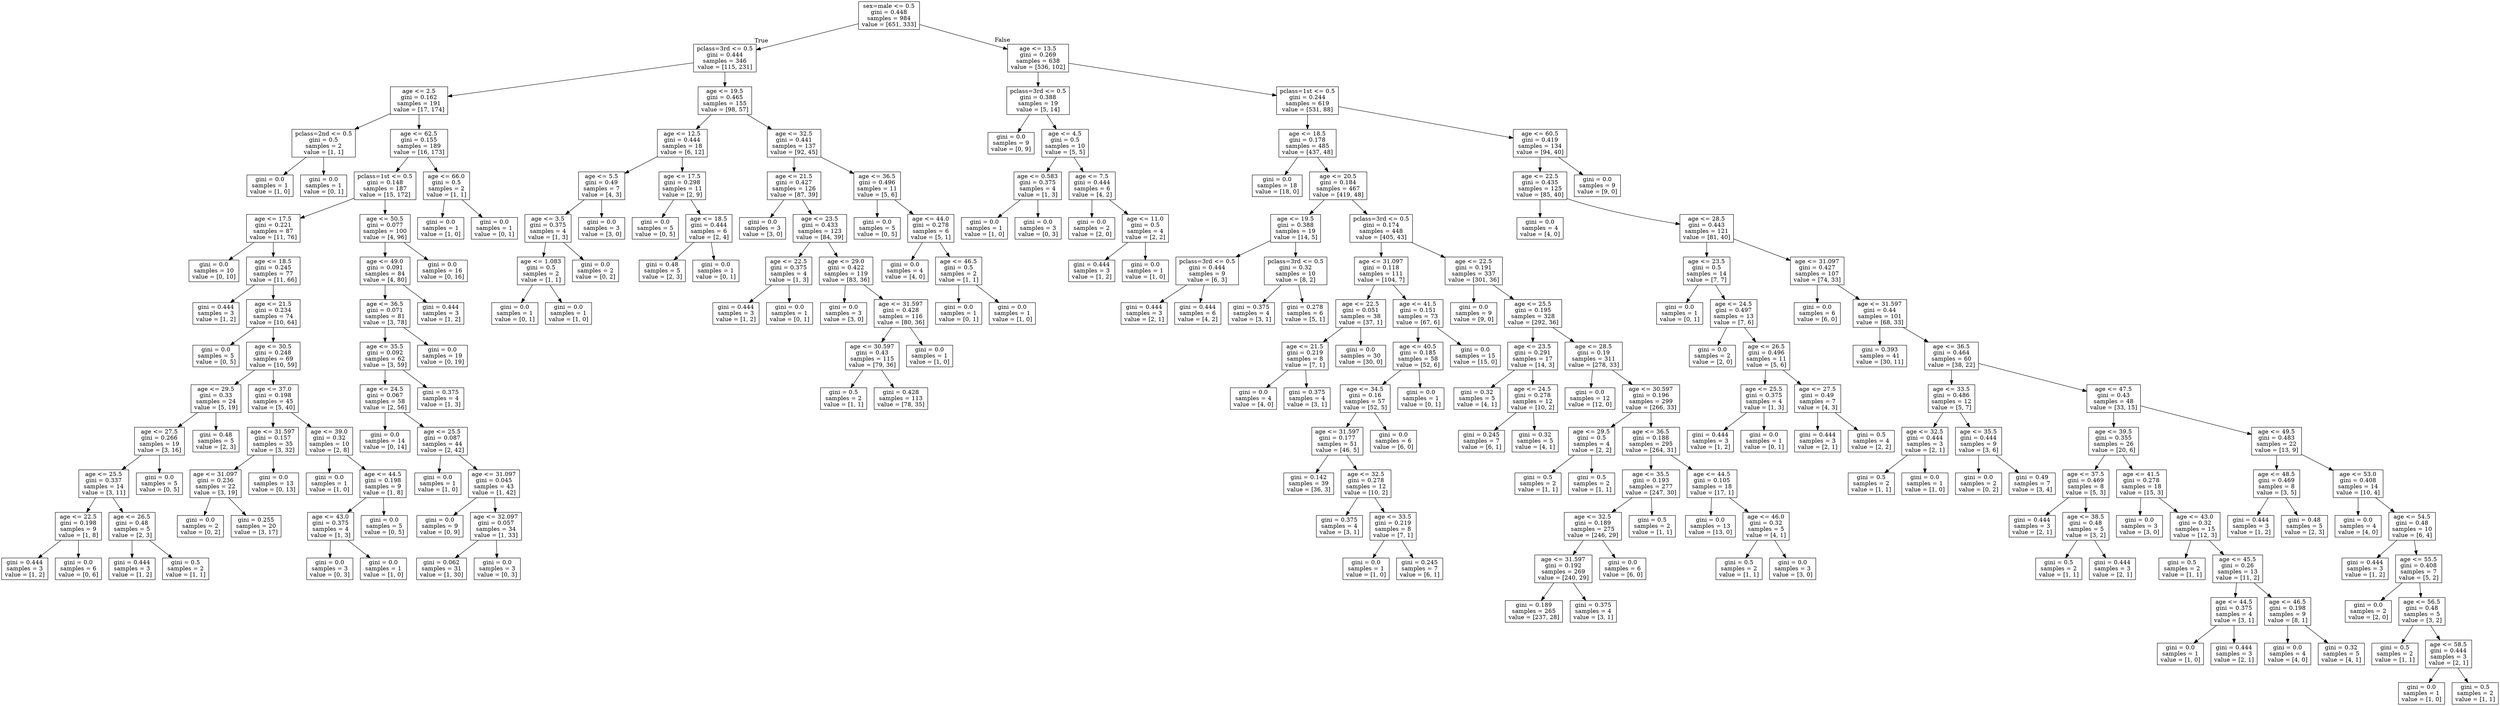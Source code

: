 digraph Tree {
node [shape=box] ;
0 [label="sex=male <= 0.5\ngini = 0.448\nsamples = 984\nvalue = [651, 333]"] ;
1 [label="pclass=3rd <= 0.5\ngini = 0.444\nsamples = 346\nvalue = [115, 231]"] ;
0 -> 1 [labeldistance=2.5, labelangle=45, headlabel="True"] ;
2 [label="age <= 2.5\ngini = 0.162\nsamples = 191\nvalue = [17, 174]"] ;
1 -> 2 ;
3 [label="pclass=2nd <= 0.5\ngini = 0.5\nsamples = 2\nvalue = [1, 1]"] ;
2 -> 3 ;
4 [label="gini = 0.0\nsamples = 1\nvalue = [1, 0]"] ;
3 -> 4 ;
5 [label="gini = 0.0\nsamples = 1\nvalue = [0, 1]"] ;
3 -> 5 ;
6 [label="age <= 62.5\ngini = 0.155\nsamples = 189\nvalue = [16, 173]"] ;
2 -> 6 ;
7 [label="pclass=1st <= 0.5\ngini = 0.148\nsamples = 187\nvalue = [15, 172]"] ;
6 -> 7 ;
8 [label="age <= 17.5\ngini = 0.221\nsamples = 87\nvalue = [11, 76]"] ;
7 -> 8 ;
9 [label="gini = 0.0\nsamples = 10\nvalue = [0, 10]"] ;
8 -> 9 ;
10 [label="age <= 18.5\ngini = 0.245\nsamples = 77\nvalue = [11, 66]"] ;
8 -> 10 ;
11 [label="gini = 0.444\nsamples = 3\nvalue = [1, 2]"] ;
10 -> 11 ;
12 [label="age <= 21.5\ngini = 0.234\nsamples = 74\nvalue = [10, 64]"] ;
10 -> 12 ;
13 [label="gini = 0.0\nsamples = 5\nvalue = [0, 5]"] ;
12 -> 13 ;
14 [label="age <= 30.5\ngini = 0.248\nsamples = 69\nvalue = [10, 59]"] ;
12 -> 14 ;
15 [label="age <= 29.5\ngini = 0.33\nsamples = 24\nvalue = [5, 19]"] ;
14 -> 15 ;
16 [label="age <= 27.5\ngini = 0.266\nsamples = 19\nvalue = [3, 16]"] ;
15 -> 16 ;
17 [label="age <= 25.5\ngini = 0.337\nsamples = 14\nvalue = [3, 11]"] ;
16 -> 17 ;
18 [label="age <= 22.5\ngini = 0.198\nsamples = 9\nvalue = [1, 8]"] ;
17 -> 18 ;
19 [label="gini = 0.444\nsamples = 3\nvalue = [1, 2]"] ;
18 -> 19 ;
20 [label="gini = 0.0\nsamples = 6\nvalue = [0, 6]"] ;
18 -> 20 ;
21 [label="age <= 26.5\ngini = 0.48\nsamples = 5\nvalue = [2, 3]"] ;
17 -> 21 ;
22 [label="gini = 0.444\nsamples = 3\nvalue = [1, 2]"] ;
21 -> 22 ;
23 [label="gini = 0.5\nsamples = 2\nvalue = [1, 1]"] ;
21 -> 23 ;
24 [label="gini = 0.0\nsamples = 5\nvalue = [0, 5]"] ;
16 -> 24 ;
25 [label="gini = 0.48\nsamples = 5\nvalue = [2, 3]"] ;
15 -> 25 ;
26 [label="age <= 37.0\ngini = 0.198\nsamples = 45\nvalue = [5, 40]"] ;
14 -> 26 ;
27 [label="age <= 31.597\ngini = 0.157\nsamples = 35\nvalue = [3, 32]"] ;
26 -> 27 ;
28 [label="age <= 31.097\ngini = 0.236\nsamples = 22\nvalue = [3, 19]"] ;
27 -> 28 ;
29 [label="gini = 0.0\nsamples = 2\nvalue = [0, 2]"] ;
28 -> 29 ;
30 [label="gini = 0.255\nsamples = 20\nvalue = [3, 17]"] ;
28 -> 30 ;
31 [label="gini = 0.0\nsamples = 13\nvalue = [0, 13]"] ;
27 -> 31 ;
32 [label="age <= 39.0\ngini = 0.32\nsamples = 10\nvalue = [2, 8]"] ;
26 -> 32 ;
33 [label="gini = 0.0\nsamples = 1\nvalue = [1, 0]"] ;
32 -> 33 ;
34 [label="age <= 44.5\ngini = 0.198\nsamples = 9\nvalue = [1, 8]"] ;
32 -> 34 ;
35 [label="age <= 43.0\ngini = 0.375\nsamples = 4\nvalue = [1, 3]"] ;
34 -> 35 ;
36 [label="gini = 0.0\nsamples = 3\nvalue = [0, 3]"] ;
35 -> 36 ;
37 [label="gini = 0.0\nsamples = 1\nvalue = [1, 0]"] ;
35 -> 37 ;
38 [label="gini = 0.0\nsamples = 5\nvalue = [0, 5]"] ;
34 -> 38 ;
39 [label="age <= 50.5\ngini = 0.077\nsamples = 100\nvalue = [4, 96]"] ;
7 -> 39 ;
40 [label="age <= 49.0\ngini = 0.091\nsamples = 84\nvalue = [4, 80]"] ;
39 -> 40 ;
41 [label="age <= 36.5\ngini = 0.071\nsamples = 81\nvalue = [3, 78]"] ;
40 -> 41 ;
42 [label="age <= 35.5\ngini = 0.092\nsamples = 62\nvalue = [3, 59]"] ;
41 -> 42 ;
43 [label="age <= 24.5\ngini = 0.067\nsamples = 58\nvalue = [2, 56]"] ;
42 -> 43 ;
44 [label="gini = 0.0\nsamples = 14\nvalue = [0, 14]"] ;
43 -> 44 ;
45 [label="age <= 25.5\ngini = 0.087\nsamples = 44\nvalue = [2, 42]"] ;
43 -> 45 ;
46 [label="gini = 0.0\nsamples = 1\nvalue = [1, 0]"] ;
45 -> 46 ;
47 [label="age <= 31.097\ngini = 0.045\nsamples = 43\nvalue = [1, 42]"] ;
45 -> 47 ;
48 [label="gini = 0.0\nsamples = 9\nvalue = [0, 9]"] ;
47 -> 48 ;
49 [label="age <= 32.097\ngini = 0.057\nsamples = 34\nvalue = [1, 33]"] ;
47 -> 49 ;
50 [label="gini = 0.062\nsamples = 31\nvalue = [1, 30]"] ;
49 -> 50 ;
51 [label="gini = 0.0\nsamples = 3\nvalue = [0, 3]"] ;
49 -> 51 ;
52 [label="gini = 0.375\nsamples = 4\nvalue = [1, 3]"] ;
42 -> 52 ;
53 [label="gini = 0.0\nsamples = 19\nvalue = [0, 19]"] ;
41 -> 53 ;
54 [label="gini = 0.444\nsamples = 3\nvalue = [1, 2]"] ;
40 -> 54 ;
55 [label="gini = 0.0\nsamples = 16\nvalue = [0, 16]"] ;
39 -> 55 ;
56 [label="age <= 66.0\ngini = 0.5\nsamples = 2\nvalue = [1, 1]"] ;
6 -> 56 ;
57 [label="gini = 0.0\nsamples = 1\nvalue = [1, 0]"] ;
56 -> 57 ;
58 [label="gini = 0.0\nsamples = 1\nvalue = [0, 1]"] ;
56 -> 58 ;
59 [label="age <= 19.5\ngini = 0.465\nsamples = 155\nvalue = [98, 57]"] ;
1 -> 59 ;
60 [label="age <= 12.5\ngini = 0.444\nsamples = 18\nvalue = [6, 12]"] ;
59 -> 60 ;
61 [label="age <= 5.5\ngini = 0.49\nsamples = 7\nvalue = [4, 3]"] ;
60 -> 61 ;
62 [label="age <= 3.5\ngini = 0.375\nsamples = 4\nvalue = [1, 3]"] ;
61 -> 62 ;
63 [label="age <= 1.083\ngini = 0.5\nsamples = 2\nvalue = [1, 1]"] ;
62 -> 63 ;
64 [label="gini = 0.0\nsamples = 1\nvalue = [0, 1]"] ;
63 -> 64 ;
65 [label="gini = 0.0\nsamples = 1\nvalue = [1, 0]"] ;
63 -> 65 ;
66 [label="gini = 0.0\nsamples = 2\nvalue = [0, 2]"] ;
62 -> 66 ;
67 [label="gini = 0.0\nsamples = 3\nvalue = [3, 0]"] ;
61 -> 67 ;
68 [label="age <= 17.5\ngini = 0.298\nsamples = 11\nvalue = [2, 9]"] ;
60 -> 68 ;
69 [label="gini = 0.0\nsamples = 5\nvalue = [0, 5]"] ;
68 -> 69 ;
70 [label="age <= 18.5\ngini = 0.444\nsamples = 6\nvalue = [2, 4]"] ;
68 -> 70 ;
71 [label="gini = 0.48\nsamples = 5\nvalue = [2, 3]"] ;
70 -> 71 ;
72 [label="gini = 0.0\nsamples = 1\nvalue = [0, 1]"] ;
70 -> 72 ;
73 [label="age <= 32.5\ngini = 0.441\nsamples = 137\nvalue = [92, 45]"] ;
59 -> 73 ;
74 [label="age <= 21.5\ngini = 0.427\nsamples = 126\nvalue = [87, 39]"] ;
73 -> 74 ;
75 [label="gini = 0.0\nsamples = 3\nvalue = [3, 0]"] ;
74 -> 75 ;
76 [label="age <= 23.5\ngini = 0.433\nsamples = 123\nvalue = [84, 39]"] ;
74 -> 76 ;
77 [label="age <= 22.5\ngini = 0.375\nsamples = 4\nvalue = [1, 3]"] ;
76 -> 77 ;
78 [label="gini = 0.444\nsamples = 3\nvalue = [1, 2]"] ;
77 -> 78 ;
79 [label="gini = 0.0\nsamples = 1\nvalue = [0, 1]"] ;
77 -> 79 ;
80 [label="age <= 29.0\ngini = 0.422\nsamples = 119\nvalue = [83, 36]"] ;
76 -> 80 ;
81 [label="gini = 0.0\nsamples = 3\nvalue = [3, 0]"] ;
80 -> 81 ;
82 [label="age <= 31.597\ngini = 0.428\nsamples = 116\nvalue = [80, 36]"] ;
80 -> 82 ;
83 [label="age <= 30.597\ngini = 0.43\nsamples = 115\nvalue = [79, 36]"] ;
82 -> 83 ;
84 [label="gini = 0.5\nsamples = 2\nvalue = [1, 1]"] ;
83 -> 84 ;
85 [label="gini = 0.428\nsamples = 113\nvalue = [78, 35]"] ;
83 -> 85 ;
86 [label="gini = 0.0\nsamples = 1\nvalue = [1, 0]"] ;
82 -> 86 ;
87 [label="age <= 36.5\ngini = 0.496\nsamples = 11\nvalue = [5, 6]"] ;
73 -> 87 ;
88 [label="gini = 0.0\nsamples = 5\nvalue = [0, 5]"] ;
87 -> 88 ;
89 [label="age <= 44.0\ngini = 0.278\nsamples = 6\nvalue = [5, 1]"] ;
87 -> 89 ;
90 [label="gini = 0.0\nsamples = 4\nvalue = [4, 0]"] ;
89 -> 90 ;
91 [label="age <= 46.5\ngini = 0.5\nsamples = 2\nvalue = [1, 1]"] ;
89 -> 91 ;
92 [label="gini = 0.0\nsamples = 1\nvalue = [0, 1]"] ;
91 -> 92 ;
93 [label="gini = 0.0\nsamples = 1\nvalue = [1, 0]"] ;
91 -> 93 ;
94 [label="age <= 13.5\ngini = 0.269\nsamples = 638\nvalue = [536, 102]"] ;
0 -> 94 [labeldistance=2.5, labelangle=-45, headlabel="False"] ;
95 [label="pclass=3rd <= 0.5\ngini = 0.388\nsamples = 19\nvalue = [5, 14]"] ;
94 -> 95 ;
96 [label="gini = 0.0\nsamples = 9\nvalue = [0, 9]"] ;
95 -> 96 ;
97 [label="age <= 4.5\ngini = 0.5\nsamples = 10\nvalue = [5, 5]"] ;
95 -> 97 ;
98 [label="age <= 0.583\ngini = 0.375\nsamples = 4\nvalue = [1, 3]"] ;
97 -> 98 ;
99 [label="gini = 0.0\nsamples = 1\nvalue = [1, 0]"] ;
98 -> 99 ;
100 [label="gini = 0.0\nsamples = 3\nvalue = [0, 3]"] ;
98 -> 100 ;
101 [label="age <= 7.5\ngini = 0.444\nsamples = 6\nvalue = [4, 2]"] ;
97 -> 101 ;
102 [label="gini = 0.0\nsamples = 2\nvalue = [2, 0]"] ;
101 -> 102 ;
103 [label="age <= 11.0\ngini = 0.5\nsamples = 4\nvalue = [2, 2]"] ;
101 -> 103 ;
104 [label="gini = 0.444\nsamples = 3\nvalue = [1, 2]"] ;
103 -> 104 ;
105 [label="gini = 0.0\nsamples = 1\nvalue = [1, 0]"] ;
103 -> 105 ;
106 [label="pclass=1st <= 0.5\ngini = 0.244\nsamples = 619\nvalue = [531, 88]"] ;
94 -> 106 ;
107 [label="age <= 18.5\ngini = 0.178\nsamples = 485\nvalue = [437, 48]"] ;
106 -> 107 ;
108 [label="gini = 0.0\nsamples = 18\nvalue = [18, 0]"] ;
107 -> 108 ;
109 [label="age <= 20.5\ngini = 0.184\nsamples = 467\nvalue = [419, 48]"] ;
107 -> 109 ;
110 [label="age <= 19.5\ngini = 0.388\nsamples = 19\nvalue = [14, 5]"] ;
109 -> 110 ;
111 [label="pclass=3rd <= 0.5\ngini = 0.444\nsamples = 9\nvalue = [6, 3]"] ;
110 -> 111 ;
112 [label="gini = 0.444\nsamples = 3\nvalue = [2, 1]"] ;
111 -> 112 ;
113 [label="gini = 0.444\nsamples = 6\nvalue = [4, 2]"] ;
111 -> 113 ;
114 [label="pclass=3rd <= 0.5\ngini = 0.32\nsamples = 10\nvalue = [8, 2]"] ;
110 -> 114 ;
115 [label="gini = 0.375\nsamples = 4\nvalue = [3, 1]"] ;
114 -> 115 ;
116 [label="gini = 0.278\nsamples = 6\nvalue = [5, 1]"] ;
114 -> 116 ;
117 [label="pclass=3rd <= 0.5\ngini = 0.174\nsamples = 448\nvalue = [405, 43]"] ;
109 -> 117 ;
118 [label="age <= 31.097\ngini = 0.118\nsamples = 111\nvalue = [104, 7]"] ;
117 -> 118 ;
119 [label="age <= 22.5\ngini = 0.051\nsamples = 38\nvalue = [37, 1]"] ;
118 -> 119 ;
120 [label="age <= 21.5\ngini = 0.219\nsamples = 8\nvalue = [7, 1]"] ;
119 -> 120 ;
121 [label="gini = 0.0\nsamples = 4\nvalue = [4, 0]"] ;
120 -> 121 ;
122 [label="gini = 0.375\nsamples = 4\nvalue = [3, 1]"] ;
120 -> 122 ;
123 [label="gini = 0.0\nsamples = 30\nvalue = [30, 0]"] ;
119 -> 123 ;
124 [label="age <= 41.5\ngini = 0.151\nsamples = 73\nvalue = [67, 6]"] ;
118 -> 124 ;
125 [label="age <= 40.5\ngini = 0.185\nsamples = 58\nvalue = [52, 6]"] ;
124 -> 125 ;
126 [label="age <= 34.5\ngini = 0.16\nsamples = 57\nvalue = [52, 5]"] ;
125 -> 126 ;
127 [label="age <= 31.597\ngini = 0.177\nsamples = 51\nvalue = [46, 5]"] ;
126 -> 127 ;
128 [label="gini = 0.142\nsamples = 39\nvalue = [36, 3]"] ;
127 -> 128 ;
129 [label="age <= 32.5\ngini = 0.278\nsamples = 12\nvalue = [10, 2]"] ;
127 -> 129 ;
130 [label="gini = 0.375\nsamples = 4\nvalue = [3, 1]"] ;
129 -> 130 ;
131 [label="age <= 33.5\ngini = 0.219\nsamples = 8\nvalue = [7, 1]"] ;
129 -> 131 ;
132 [label="gini = 0.0\nsamples = 1\nvalue = [1, 0]"] ;
131 -> 132 ;
133 [label="gini = 0.245\nsamples = 7\nvalue = [6, 1]"] ;
131 -> 133 ;
134 [label="gini = 0.0\nsamples = 6\nvalue = [6, 0]"] ;
126 -> 134 ;
135 [label="gini = 0.0\nsamples = 1\nvalue = [0, 1]"] ;
125 -> 135 ;
136 [label="gini = 0.0\nsamples = 15\nvalue = [15, 0]"] ;
124 -> 136 ;
137 [label="age <= 22.5\ngini = 0.191\nsamples = 337\nvalue = [301, 36]"] ;
117 -> 137 ;
138 [label="gini = 0.0\nsamples = 9\nvalue = [9, 0]"] ;
137 -> 138 ;
139 [label="age <= 25.5\ngini = 0.195\nsamples = 328\nvalue = [292, 36]"] ;
137 -> 139 ;
140 [label="age <= 23.5\ngini = 0.291\nsamples = 17\nvalue = [14, 3]"] ;
139 -> 140 ;
141 [label="gini = 0.32\nsamples = 5\nvalue = [4, 1]"] ;
140 -> 141 ;
142 [label="age <= 24.5\ngini = 0.278\nsamples = 12\nvalue = [10, 2]"] ;
140 -> 142 ;
143 [label="gini = 0.245\nsamples = 7\nvalue = [6, 1]"] ;
142 -> 143 ;
144 [label="gini = 0.32\nsamples = 5\nvalue = [4, 1]"] ;
142 -> 144 ;
145 [label="age <= 28.5\ngini = 0.19\nsamples = 311\nvalue = [278, 33]"] ;
139 -> 145 ;
146 [label="gini = 0.0\nsamples = 12\nvalue = [12, 0]"] ;
145 -> 146 ;
147 [label="age <= 30.597\ngini = 0.196\nsamples = 299\nvalue = [266, 33]"] ;
145 -> 147 ;
148 [label="age <= 29.5\ngini = 0.5\nsamples = 4\nvalue = [2, 2]"] ;
147 -> 148 ;
149 [label="gini = 0.5\nsamples = 2\nvalue = [1, 1]"] ;
148 -> 149 ;
150 [label="gini = 0.5\nsamples = 2\nvalue = [1, 1]"] ;
148 -> 150 ;
151 [label="age <= 36.5\ngini = 0.188\nsamples = 295\nvalue = [264, 31]"] ;
147 -> 151 ;
152 [label="age <= 35.5\ngini = 0.193\nsamples = 277\nvalue = [247, 30]"] ;
151 -> 152 ;
153 [label="age <= 32.5\ngini = 0.189\nsamples = 275\nvalue = [246, 29]"] ;
152 -> 153 ;
154 [label="age <= 31.597\ngini = 0.192\nsamples = 269\nvalue = [240, 29]"] ;
153 -> 154 ;
155 [label="gini = 0.189\nsamples = 265\nvalue = [237, 28]"] ;
154 -> 155 ;
156 [label="gini = 0.375\nsamples = 4\nvalue = [3, 1]"] ;
154 -> 156 ;
157 [label="gini = 0.0\nsamples = 6\nvalue = [6, 0]"] ;
153 -> 157 ;
158 [label="gini = 0.5\nsamples = 2\nvalue = [1, 1]"] ;
152 -> 158 ;
159 [label="age <= 44.5\ngini = 0.105\nsamples = 18\nvalue = [17, 1]"] ;
151 -> 159 ;
160 [label="gini = 0.0\nsamples = 13\nvalue = [13, 0]"] ;
159 -> 160 ;
161 [label="age <= 46.0\ngini = 0.32\nsamples = 5\nvalue = [4, 1]"] ;
159 -> 161 ;
162 [label="gini = 0.5\nsamples = 2\nvalue = [1, 1]"] ;
161 -> 162 ;
163 [label="gini = 0.0\nsamples = 3\nvalue = [3, 0]"] ;
161 -> 163 ;
164 [label="age <= 60.5\ngini = 0.419\nsamples = 134\nvalue = [94, 40]"] ;
106 -> 164 ;
165 [label="age <= 22.5\ngini = 0.435\nsamples = 125\nvalue = [85, 40]"] ;
164 -> 165 ;
166 [label="gini = 0.0\nsamples = 4\nvalue = [4, 0]"] ;
165 -> 166 ;
167 [label="age <= 28.5\ngini = 0.443\nsamples = 121\nvalue = [81, 40]"] ;
165 -> 167 ;
168 [label="age <= 23.5\ngini = 0.5\nsamples = 14\nvalue = [7, 7]"] ;
167 -> 168 ;
169 [label="gini = 0.0\nsamples = 1\nvalue = [0, 1]"] ;
168 -> 169 ;
170 [label="age <= 24.5\ngini = 0.497\nsamples = 13\nvalue = [7, 6]"] ;
168 -> 170 ;
171 [label="gini = 0.0\nsamples = 2\nvalue = [2, 0]"] ;
170 -> 171 ;
172 [label="age <= 26.5\ngini = 0.496\nsamples = 11\nvalue = [5, 6]"] ;
170 -> 172 ;
173 [label="age <= 25.5\ngini = 0.375\nsamples = 4\nvalue = [1, 3]"] ;
172 -> 173 ;
174 [label="gini = 0.444\nsamples = 3\nvalue = [1, 2]"] ;
173 -> 174 ;
175 [label="gini = 0.0\nsamples = 1\nvalue = [0, 1]"] ;
173 -> 175 ;
176 [label="age <= 27.5\ngini = 0.49\nsamples = 7\nvalue = [4, 3]"] ;
172 -> 176 ;
177 [label="gini = 0.444\nsamples = 3\nvalue = [2, 1]"] ;
176 -> 177 ;
178 [label="gini = 0.5\nsamples = 4\nvalue = [2, 2]"] ;
176 -> 178 ;
179 [label="age <= 31.097\ngini = 0.427\nsamples = 107\nvalue = [74, 33]"] ;
167 -> 179 ;
180 [label="gini = 0.0\nsamples = 6\nvalue = [6, 0]"] ;
179 -> 180 ;
181 [label="age <= 31.597\ngini = 0.44\nsamples = 101\nvalue = [68, 33]"] ;
179 -> 181 ;
182 [label="gini = 0.393\nsamples = 41\nvalue = [30, 11]"] ;
181 -> 182 ;
183 [label="age <= 36.5\ngini = 0.464\nsamples = 60\nvalue = [38, 22]"] ;
181 -> 183 ;
184 [label="age <= 33.5\ngini = 0.486\nsamples = 12\nvalue = [5, 7]"] ;
183 -> 184 ;
185 [label="age <= 32.5\ngini = 0.444\nsamples = 3\nvalue = [2, 1]"] ;
184 -> 185 ;
186 [label="gini = 0.5\nsamples = 2\nvalue = [1, 1]"] ;
185 -> 186 ;
187 [label="gini = 0.0\nsamples = 1\nvalue = [1, 0]"] ;
185 -> 187 ;
188 [label="age <= 35.5\ngini = 0.444\nsamples = 9\nvalue = [3, 6]"] ;
184 -> 188 ;
189 [label="gini = 0.0\nsamples = 2\nvalue = [0, 2]"] ;
188 -> 189 ;
190 [label="gini = 0.49\nsamples = 7\nvalue = [3, 4]"] ;
188 -> 190 ;
191 [label="age <= 47.5\ngini = 0.43\nsamples = 48\nvalue = [33, 15]"] ;
183 -> 191 ;
192 [label="age <= 39.5\ngini = 0.355\nsamples = 26\nvalue = [20, 6]"] ;
191 -> 192 ;
193 [label="age <= 37.5\ngini = 0.469\nsamples = 8\nvalue = [5, 3]"] ;
192 -> 193 ;
194 [label="gini = 0.444\nsamples = 3\nvalue = [2, 1]"] ;
193 -> 194 ;
195 [label="age <= 38.5\ngini = 0.48\nsamples = 5\nvalue = [3, 2]"] ;
193 -> 195 ;
196 [label="gini = 0.5\nsamples = 2\nvalue = [1, 1]"] ;
195 -> 196 ;
197 [label="gini = 0.444\nsamples = 3\nvalue = [2, 1]"] ;
195 -> 197 ;
198 [label="age <= 41.5\ngini = 0.278\nsamples = 18\nvalue = [15, 3]"] ;
192 -> 198 ;
199 [label="gini = 0.0\nsamples = 3\nvalue = [3, 0]"] ;
198 -> 199 ;
200 [label="age <= 43.0\ngini = 0.32\nsamples = 15\nvalue = [12, 3]"] ;
198 -> 200 ;
201 [label="gini = 0.5\nsamples = 2\nvalue = [1, 1]"] ;
200 -> 201 ;
202 [label="age <= 45.5\ngini = 0.26\nsamples = 13\nvalue = [11, 2]"] ;
200 -> 202 ;
203 [label="age <= 44.5\ngini = 0.375\nsamples = 4\nvalue = [3, 1]"] ;
202 -> 203 ;
204 [label="gini = 0.0\nsamples = 1\nvalue = [1, 0]"] ;
203 -> 204 ;
205 [label="gini = 0.444\nsamples = 3\nvalue = [2, 1]"] ;
203 -> 205 ;
206 [label="age <= 46.5\ngini = 0.198\nsamples = 9\nvalue = [8, 1]"] ;
202 -> 206 ;
207 [label="gini = 0.0\nsamples = 4\nvalue = [4, 0]"] ;
206 -> 207 ;
208 [label="gini = 0.32\nsamples = 5\nvalue = [4, 1]"] ;
206 -> 208 ;
209 [label="age <= 49.5\ngini = 0.483\nsamples = 22\nvalue = [13, 9]"] ;
191 -> 209 ;
210 [label="age <= 48.5\ngini = 0.469\nsamples = 8\nvalue = [3, 5]"] ;
209 -> 210 ;
211 [label="gini = 0.444\nsamples = 3\nvalue = [1, 2]"] ;
210 -> 211 ;
212 [label="gini = 0.48\nsamples = 5\nvalue = [2, 3]"] ;
210 -> 212 ;
213 [label="age <= 53.0\ngini = 0.408\nsamples = 14\nvalue = [10, 4]"] ;
209 -> 213 ;
214 [label="gini = 0.0\nsamples = 4\nvalue = [4, 0]"] ;
213 -> 214 ;
215 [label="age <= 54.5\ngini = 0.48\nsamples = 10\nvalue = [6, 4]"] ;
213 -> 215 ;
216 [label="gini = 0.444\nsamples = 3\nvalue = [1, 2]"] ;
215 -> 216 ;
217 [label="age <= 55.5\ngini = 0.408\nsamples = 7\nvalue = [5, 2]"] ;
215 -> 217 ;
218 [label="gini = 0.0\nsamples = 2\nvalue = [2, 0]"] ;
217 -> 218 ;
219 [label="age <= 56.5\ngini = 0.48\nsamples = 5\nvalue = [3, 2]"] ;
217 -> 219 ;
220 [label="gini = 0.5\nsamples = 2\nvalue = [1, 1]"] ;
219 -> 220 ;
221 [label="age <= 58.5\ngini = 0.444\nsamples = 3\nvalue = [2, 1]"] ;
219 -> 221 ;
222 [label="gini = 0.0\nsamples = 1\nvalue = [1, 0]"] ;
221 -> 222 ;
223 [label="gini = 0.5\nsamples = 2\nvalue = [1, 1]"] ;
221 -> 223 ;
224 [label="gini = 0.0\nsamples = 9\nvalue = [9, 0]"] ;
164 -> 224 ;
}